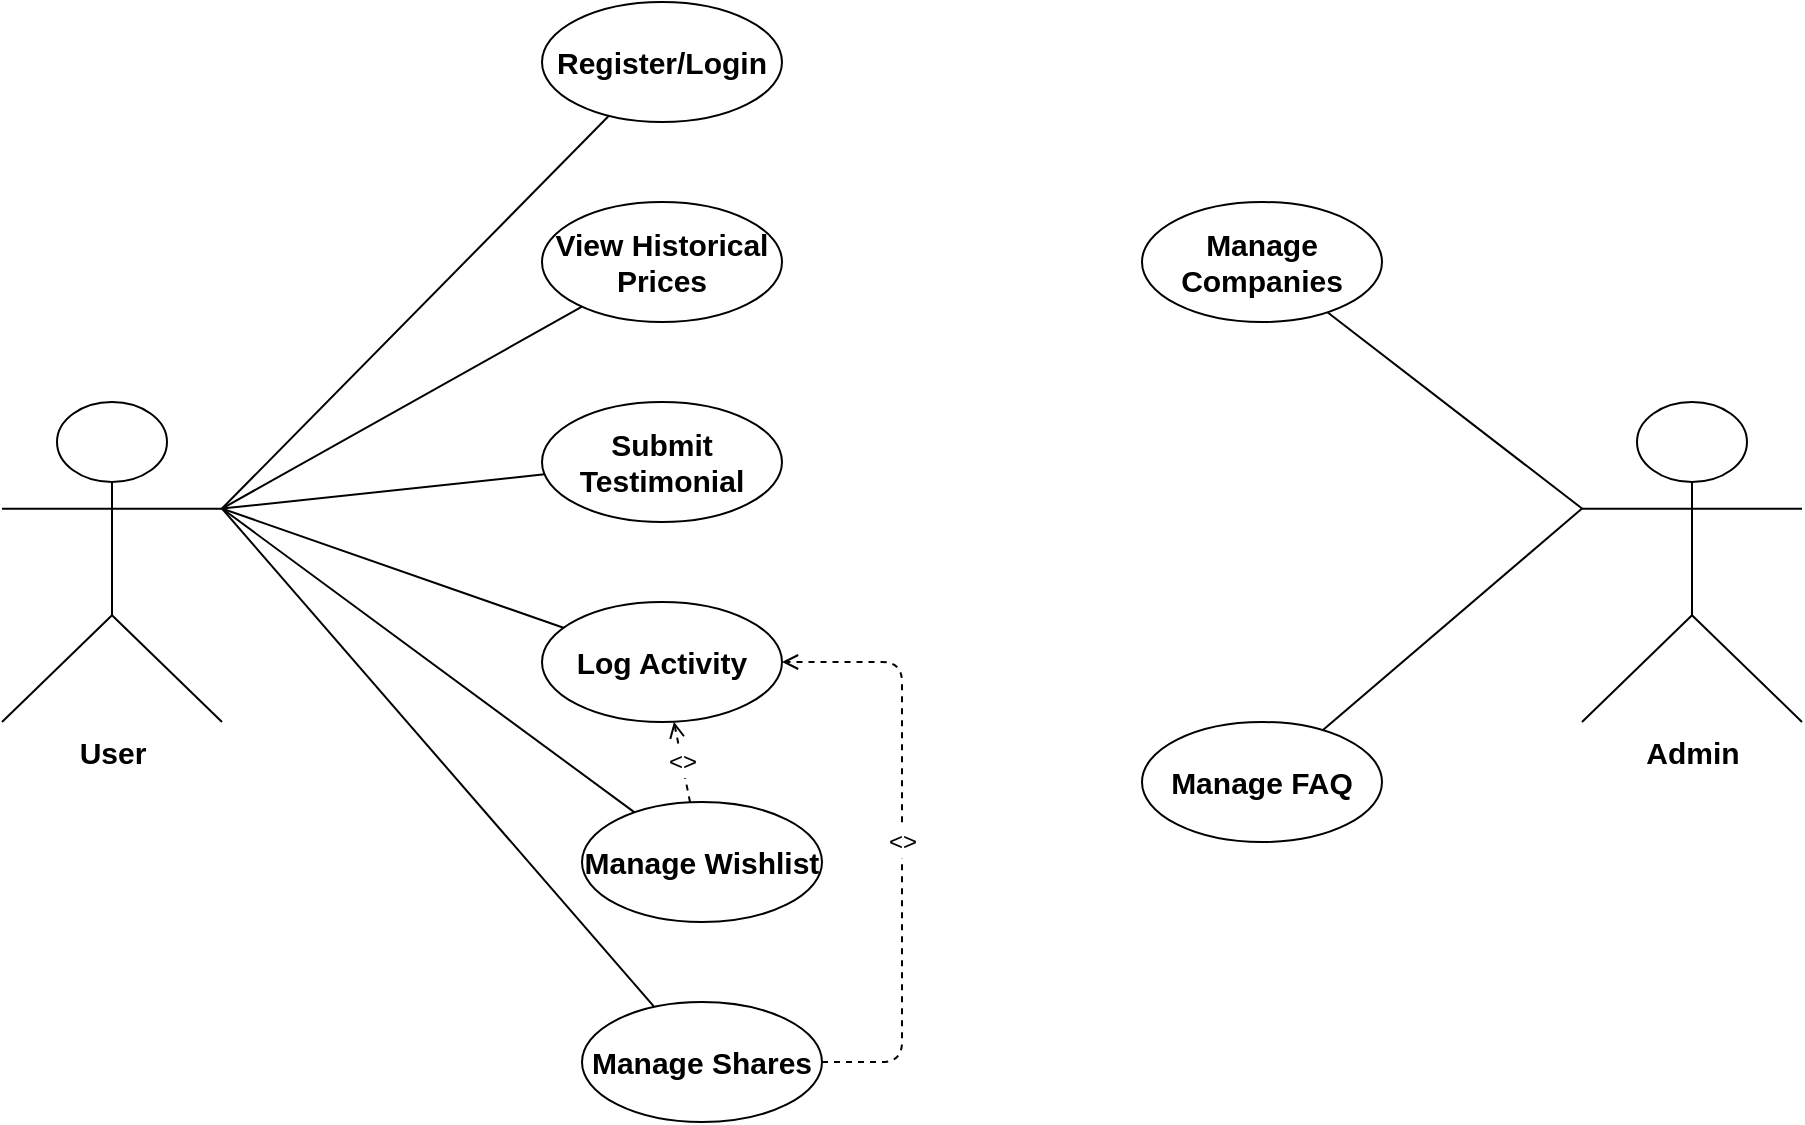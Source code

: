 <mxfile version="27.0.9">
  <diagram name="Use Case Diagram" id="StockMarketUseCase">
    <mxGraphModel dx="1001" dy="788" grid="1" gridSize="10" guides="1" tooltips="1" connect="1" arrows="1" fold="1" page="0" pageScale="1" pageWidth="1200" pageHeight="1100" math="0" shadow="0">
      <root>
        <mxCell id="0" />
        <mxCell id="1" parent="0" />
        <mxCell id="user_actor" value="&lt;font style=&quot;font-size: 15px;&quot;&gt;User&lt;/font&gt;" style="shape=umlActor;verticalLabelPosition=bottom;verticalAlign=top;html=1;fontStyle=1" parent="1" vertex="1">
          <mxGeometry x="-50" y="130" width="110" height="160" as="geometry" />
        </mxCell>
        <mxCell id="uc_register_login" value="&lt;font style=&quot;font-size: 15px;&quot;&gt;&lt;b&gt;Register/Login&lt;/b&gt;&lt;/font&gt;" style="ellipse;whiteSpace=wrap;html=1;" parent="1" vertex="1">
          <mxGeometry x="220" y="-70" width="120" height="60" as="geometry" />
        </mxCell>
        <mxCell id="uc_manage_shares" value="&lt;font style=&quot;font-size: 15px;&quot;&gt;Manage Shares&lt;/font&gt;" style="ellipse;whiteSpace=wrap;html=1;fontStyle=1" parent="1" vertex="1">
          <mxGeometry x="240" y="430" width="120" height="60" as="geometry" />
        </mxCell>
        <mxCell id="uc_manage_wishlist" value="&lt;font style=&quot;font-size: 15px;&quot;&gt;Manage Wishlist&lt;/font&gt;" style="ellipse;whiteSpace=wrap;html=1;fontStyle=1" parent="1" vertex="1">
          <mxGeometry x="240" y="330" width="120" height="60" as="geometry" />
        </mxCell>
        <mxCell id="uc_view_prices" value="&lt;font style=&quot;font-size: 15px;&quot;&gt;&lt;b&gt;View Historical Prices&lt;/b&gt;&lt;/font&gt;" style="ellipse;whiteSpace=wrap;html=1;" parent="1" vertex="1">
          <mxGeometry x="220" y="30" width="120" height="60" as="geometry" />
        </mxCell>
        <mxCell id="uc_submit_testimonial" value="&lt;font style=&quot;font-size: 15px;&quot;&gt;Submit Testimonial&lt;/font&gt;" style="ellipse;whiteSpace=wrap;html=1;fontStyle=1" parent="1" vertex="1">
          <mxGeometry x="220" y="130" width="120" height="60" as="geometry" />
        </mxCell>
        <mxCell id="uc_log_activity" value="&lt;font style=&quot;font-size: 15px;&quot;&gt;Log Activity&lt;/font&gt;" style="ellipse;whiteSpace=wrap;html=1;fontStyle=1" parent="1" vertex="1">
          <mxGeometry x="220" y="230" width="120" height="60" as="geometry" />
        </mxCell>
        <mxCell id="uc_manage_companies" value="&lt;font style=&quot;font-size: 15px;&quot;&gt;Manage Companies&lt;/font&gt;" style="ellipse;whiteSpace=wrap;html=1;fontStyle=1" parent="1" vertex="1">
          <mxGeometry x="520" y="30" width="120" height="60" as="geometry" />
        </mxCell>
        <mxCell id="uc_manage_faq" value="&lt;font style=&quot;font-size: 15px;&quot;&gt;Manage FAQ&lt;/font&gt;" style="ellipse;whiteSpace=wrap;html=1;fontStyle=1" parent="1" vertex="1">
          <mxGeometry x="520" y="290" width="120" height="60" as="geometry" />
        </mxCell>
        <mxCell id="user_to_register_login" value="" style="endArrow=none;html=1;exitX=1;exitY=0.333;exitDx=0;exitDy=0;exitPerimeter=0;" parent="1" source="user_actor" target="uc_register_login" edge="1">
          <mxGeometry width="50" height="50" relative="1" as="geometry" />
        </mxCell>
        <mxCell id="user_to_manage_shares" value="" style="endArrow=none;html=1;exitX=1;exitY=0.333;exitDx=0;exitDy=0;exitPerimeter=0;" parent="1" source="user_actor" target="uc_manage_shares" edge="1">
          <mxGeometry width="50" height="50" relative="1" as="geometry">
            <Array as="points" />
          </mxGeometry>
        </mxCell>
        <mxCell id="user_to_manage_wishlist" value="" style="endArrow=none;html=1;exitX=1;exitY=0.333;exitDx=0;exitDy=0;exitPerimeter=0;" parent="1" source="user_actor" target="uc_manage_wishlist" edge="1">
          <mxGeometry width="50" height="50" relative="1" as="geometry">
            <Array as="points" />
          </mxGeometry>
        </mxCell>
        <mxCell id="user_to_view_prices" value="" style="endArrow=none;html=1;exitX=1;exitY=0.333;exitDx=0;exitDy=0;exitPerimeter=0;" parent="1" source="user_actor" target="uc_view_prices" edge="1">
          <mxGeometry width="50" height="50" relative="1" as="geometry">
            <Array as="points" />
          </mxGeometry>
        </mxCell>
        <mxCell id="user_to_submit_testimonial" value="" style="endArrow=none;html=1;exitX=1;exitY=0.333;exitDx=0;exitDy=0;exitPerimeter=0;" parent="1" source="user_actor" target="uc_submit_testimonial" edge="1">
          <mxGeometry width="50" height="50" relative="1" as="geometry" />
        </mxCell>
        <mxCell id="user_to_log_activity" value="" style="endArrow=none;html=1;exitX=1;exitY=0.333;exitDx=0;exitDy=0;exitPerimeter=0;" parent="1" source="user_actor" target="uc_log_activity" edge="1">
          <mxGeometry width="50" height="50" relative="1" as="geometry">
            <Array as="points" />
          </mxGeometry>
        </mxCell>
        <mxCell id="admin_to_manage_companies" value="" style="endArrow=none;html=1;exitX=0;exitY=0.333;exitDx=0;exitDy=0;exitPerimeter=0;" parent="1" source="gcGAGCO-De0ZD74wlElJ-1" target="uc_manage_companies" edge="1">
          <mxGeometry width="50" height="50" relative="1" as="geometry" />
        </mxCell>
        <mxCell id="admin_to_manage_faq" value="" style="endArrow=none;html=1;exitX=0;exitY=0.333;exitDx=0;exitDy=0;exitPerimeter=0;" parent="1" source="gcGAGCO-De0ZD74wlElJ-1" target="uc_manage_faq" edge="1">
          <mxGeometry width="50" height="50" relative="1" as="geometry">
            <Array as="points" />
          </mxGeometry>
        </mxCell>
        <mxCell id="manage_shares_to_log_activity" value="&lt;font style=&quot;font-size: 12px;&quot;&gt;&lt;&lt;include&gt;&gt;&lt;/font&gt;" style="endArrow=open;dashed=1;html=1;entryX=1;entryY=0.5;entryDx=0;entryDy=0;exitX=1;exitY=0.5;exitDx=0;exitDy=0;" parent="1" source="uc_manage_shares" target="uc_log_activity" edge="1">
          <mxGeometry width="50" height="50" relative="1" as="geometry">
            <Array as="points">
              <mxPoint x="400" y="460" />
              <mxPoint x="400" y="260" />
            </Array>
          </mxGeometry>
        </mxCell>
        <mxCell id="manage_wishlist_to_log_activity" value="&lt;font style=&quot;font-size: 12px;&quot;&gt;&lt;&lt;include&gt;&gt;&lt;/font&gt;" style="endArrow=open;dashed=1;html=1;" parent="1" source="uc_manage_wishlist" target="uc_log_activity" edge="1">
          <mxGeometry width="50" height="50" relative="1" as="geometry">
            <Array as="points" />
          </mxGeometry>
        </mxCell>
        <mxCell id="gcGAGCO-De0ZD74wlElJ-1" value="&lt;font style=&quot;font-size: 15px;&quot;&gt;Admin&lt;/font&gt;" style="shape=umlActor;verticalLabelPosition=bottom;verticalAlign=top;html=1;fontStyle=1" vertex="1" parent="1">
          <mxGeometry x="740" y="130" width="110" height="160" as="geometry" />
        </mxCell>
      </root>
    </mxGraphModel>
  </diagram>
</mxfile>
